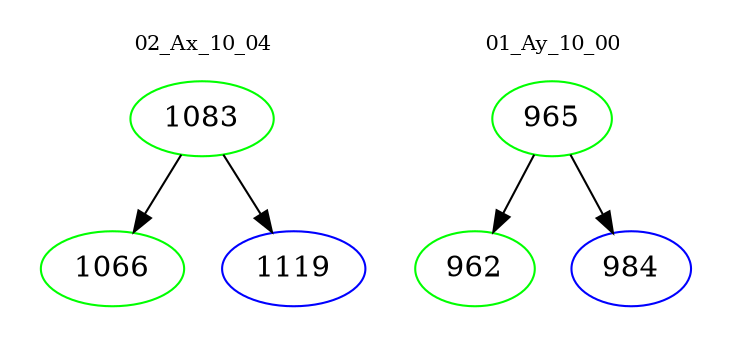 digraph{
subgraph cluster_0 {
color = white
label = "02_Ax_10_04";
fontsize=10;
T0_1083 [label="1083", color="green"]
T0_1083 -> T0_1066 [color="black"]
T0_1066 [label="1066", color="green"]
T0_1083 -> T0_1119 [color="black"]
T0_1119 [label="1119", color="blue"]
}
subgraph cluster_1 {
color = white
label = "01_Ay_10_00";
fontsize=10;
T1_965 [label="965", color="green"]
T1_965 -> T1_962 [color="black"]
T1_962 [label="962", color="green"]
T1_965 -> T1_984 [color="black"]
T1_984 [label="984", color="blue"]
}
}
